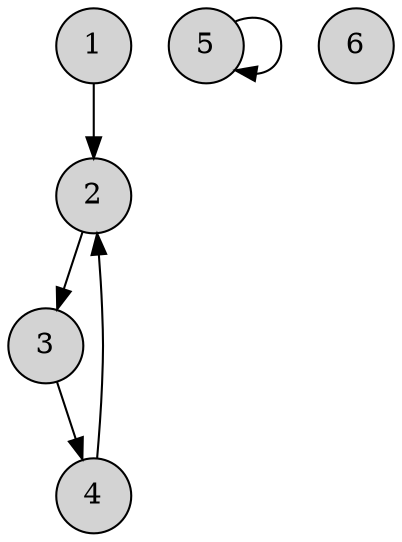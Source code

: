 digraph G {
    node [shape=circle,fillcolor=lightgray,style=filled];
    1 [
        pos = "0, 0!"
    ]
    2 [
        pos = "1, 0!"
    ]
    3 [
        pos = "1, -1!"
    ]
    4 [
        pos = "0, -1!"
    ]
    5 [
        pos = "2, 0!"
    ]
    6 [
        pos = "2, -1!"
    ]
    1 -> 2;
    2 -> 3;
    3 -> 4;
    4 -> 2;
    5 -> 5;
    6;
}
